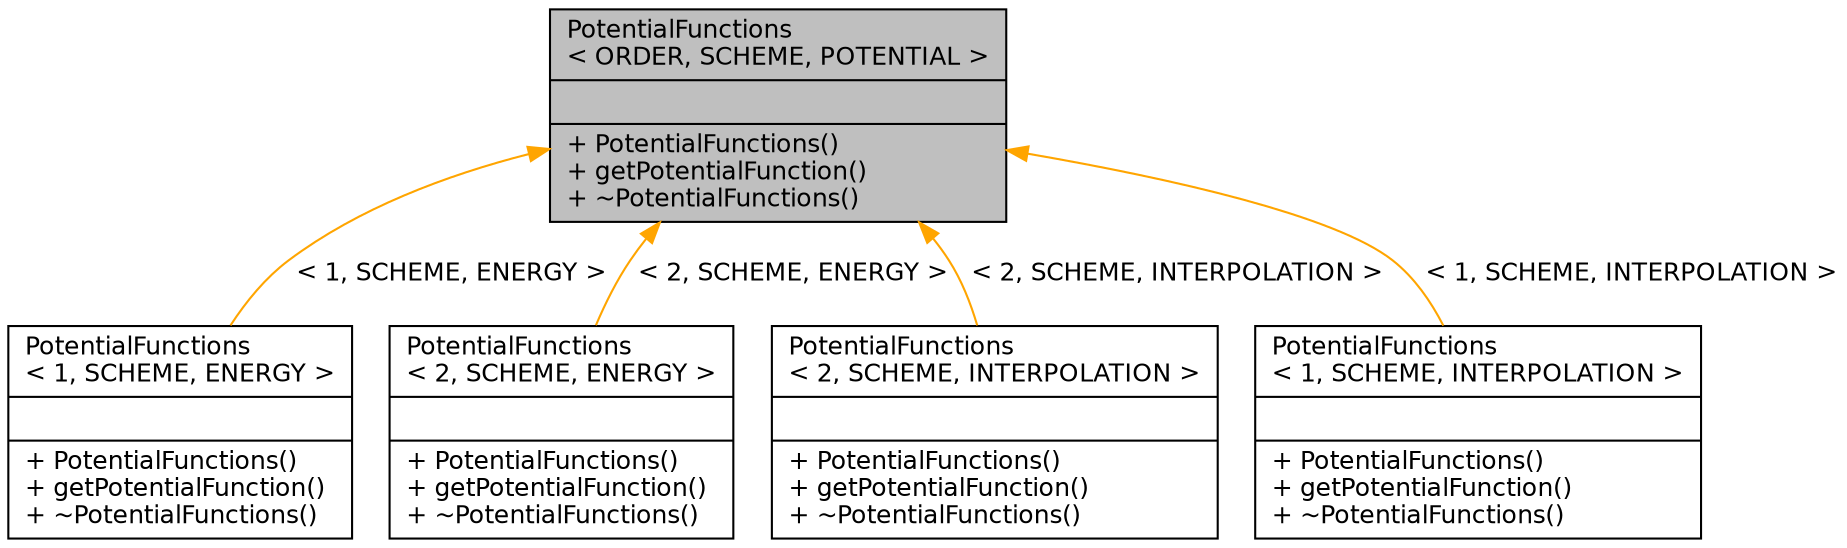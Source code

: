 digraph "PotentialFunctions&lt; ORDER, SCHEME, POTENTIAL &gt;"
{
  bgcolor="transparent";
  edge [fontname="Helvetica",fontsize="12",labelfontname="Helvetica",labelfontsize="12"];
  node [fontname="Helvetica",fontsize="12",shape=record];
  Node0 [label="{PotentialFunctions\l\< ORDER, SCHEME, POTENTIAL \>\n||+ PotentialFunctions()\l+ getPotentialFunction()\l+ ~PotentialFunctions()\l}",height=0.2,width=0.4,color="black", fillcolor="grey75", style="filled", fontcolor="black"];
  Node0 -> Node1 [dir="back",color="orange",fontsize="12",style="solid",label=" \< 1, SCHEME, ENERGY \>" ,fontname="Helvetica"];
  Node1 [label="{PotentialFunctions\l\< 1, SCHEME, ENERGY \>\n||+ PotentialFunctions()\l+ getPotentialFunction()\l+ ~PotentialFunctions()\l}",height=0.2,width=0.4,color="black",URL="$classPotentialFunctions.html"];
  Node0 -> Node2 [dir="back",color="orange",fontsize="12",style="solid",label=" \< 2, SCHEME, ENERGY \>" ,fontname="Helvetica"];
  Node2 [label="{PotentialFunctions\l\< 2, SCHEME, ENERGY \>\n||+ PotentialFunctions()\l+ getPotentialFunction()\l+ ~PotentialFunctions()\l}",height=0.2,width=0.4,color="black",URL="$classPotentialFunctions.html"];
  Node0 -> Node3 [dir="back",color="orange",fontsize="12",style="solid",label=" \< 2, SCHEME, INTERPOLATION \>" ,fontname="Helvetica"];
  Node3 [label="{PotentialFunctions\l\< 2, SCHEME, INTERPOLATION \>\n||+ PotentialFunctions()\l+ getPotentialFunction()\l+ ~PotentialFunctions()\l}",height=0.2,width=0.4,color="black",URL="$classPotentialFunctions.html"];
  Node0 -> Node4 [dir="back",color="orange",fontsize="12",style="solid",label=" \< 1, SCHEME, INTERPOLATION \>" ,fontname="Helvetica"];
  Node4 [label="{PotentialFunctions\l\< 1, SCHEME, INTERPOLATION \>\n||+ PotentialFunctions()\l+ getPotentialFunction()\l+ ~PotentialFunctions()\l}",height=0.2,width=0.4,color="black",URL="$classPotentialFunctions.html"];
}
